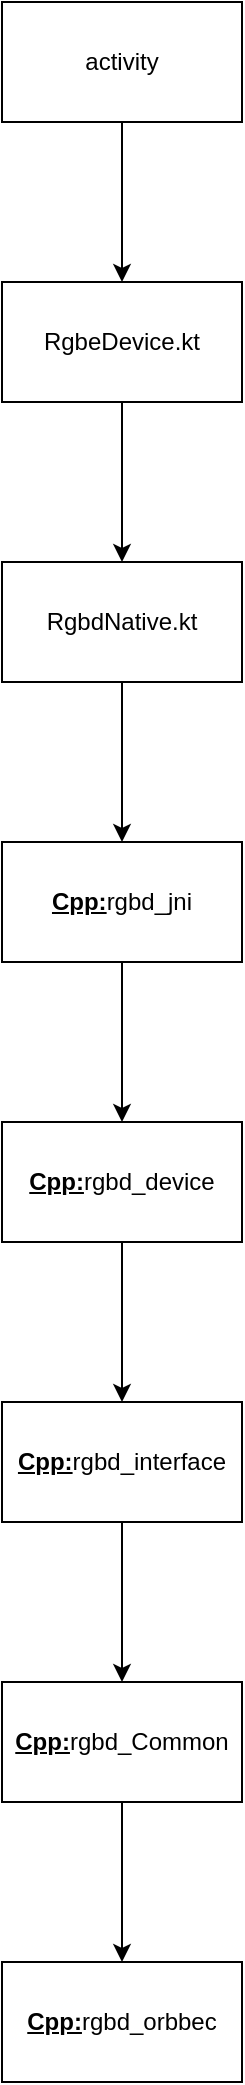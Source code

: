 <mxfile version="24.8.6">
  <diagram name="第 1 页" id="rlJ3KL-tbJ6YbVyFbI_T">
    <mxGraphModel dx="954" dy="606" grid="1" gridSize="10" guides="1" tooltips="1" connect="1" arrows="1" fold="1" page="1" pageScale="1" pageWidth="827" pageHeight="1169" math="0" shadow="0">
      <root>
        <mxCell id="0" />
        <mxCell id="1" parent="0" />
        <mxCell id="VEVg0pth1qYEeRp8iukt-3" value="" style="edgeStyle=orthogonalEdgeStyle;rounded=0;orthogonalLoop=1;jettySize=auto;html=1;" edge="1" parent="1" source="VEVg0pth1qYEeRp8iukt-1" target="VEVg0pth1qYEeRp8iukt-2">
          <mxGeometry relative="1" as="geometry" />
        </mxCell>
        <mxCell id="VEVg0pth1qYEeRp8iukt-1" value="activity" style="rounded=0;whiteSpace=wrap;html=1;" vertex="1" parent="1">
          <mxGeometry x="100" y="140" width="120" height="60" as="geometry" />
        </mxCell>
        <mxCell id="VEVg0pth1qYEeRp8iukt-5" value="" style="edgeStyle=orthogonalEdgeStyle;rounded=0;orthogonalLoop=1;jettySize=auto;html=1;" edge="1" parent="1" source="VEVg0pth1qYEeRp8iukt-2" target="VEVg0pth1qYEeRp8iukt-4">
          <mxGeometry relative="1" as="geometry" />
        </mxCell>
        <mxCell id="VEVg0pth1qYEeRp8iukt-2" value="RgbeDevice.kt" style="rounded=0;whiteSpace=wrap;html=1;" vertex="1" parent="1">
          <mxGeometry x="100" y="280" width="120" height="60" as="geometry" />
        </mxCell>
        <mxCell id="VEVg0pth1qYEeRp8iukt-7" value="" style="edgeStyle=orthogonalEdgeStyle;rounded=0;orthogonalLoop=1;jettySize=auto;html=1;" edge="1" parent="1" source="VEVg0pth1qYEeRp8iukt-4" target="VEVg0pth1qYEeRp8iukt-6">
          <mxGeometry relative="1" as="geometry" />
        </mxCell>
        <mxCell id="VEVg0pth1qYEeRp8iukt-4" value="RgbdNative.kt" style="rounded=0;whiteSpace=wrap;html=1;" vertex="1" parent="1">
          <mxGeometry x="100" y="420" width="120" height="60" as="geometry" />
        </mxCell>
        <mxCell id="VEVg0pth1qYEeRp8iukt-9" value="" style="edgeStyle=orthogonalEdgeStyle;rounded=0;orthogonalLoop=1;jettySize=auto;html=1;" edge="1" parent="1" source="VEVg0pth1qYEeRp8iukt-6" target="VEVg0pth1qYEeRp8iukt-8">
          <mxGeometry relative="1" as="geometry" />
        </mxCell>
        <mxCell id="VEVg0pth1qYEeRp8iukt-6" value="&lt;b&gt;&lt;u&gt;Cpp:&lt;/u&gt;&lt;/b&gt;rgbd_jni" style="rounded=0;whiteSpace=wrap;html=1;" vertex="1" parent="1">
          <mxGeometry x="100" y="560" width="120" height="60" as="geometry" />
        </mxCell>
        <mxCell id="VEVg0pth1qYEeRp8iukt-11" value="" style="edgeStyle=orthogonalEdgeStyle;rounded=0;orthogonalLoop=1;jettySize=auto;html=1;" edge="1" parent="1" source="VEVg0pth1qYEeRp8iukt-8" target="VEVg0pth1qYEeRp8iukt-10">
          <mxGeometry relative="1" as="geometry" />
        </mxCell>
        <mxCell id="VEVg0pth1qYEeRp8iukt-8" value="&lt;b&gt;&lt;u&gt;Cpp:&lt;/u&gt;&lt;/b&gt;rgbd_device" style="rounded=0;whiteSpace=wrap;html=1;" vertex="1" parent="1">
          <mxGeometry x="100" y="700" width="120" height="60" as="geometry" />
        </mxCell>
        <mxCell id="VEVg0pth1qYEeRp8iukt-13" value="" style="edgeStyle=orthogonalEdgeStyle;rounded=0;orthogonalLoop=1;jettySize=auto;html=1;" edge="1" parent="1" source="VEVg0pth1qYEeRp8iukt-10" target="VEVg0pth1qYEeRp8iukt-12">
          <mxGeometry relative="1" as="geometry" />
        </mxCell>
        <mxCell id="VEVg0pth1qYEeRp8iukt-10" value="&lt;b&gt;&lt;u&gt;Cpp:&lt;/u&gt;&lt;/b&gt;rgbd_interface" style="rounded=0;whiteSpace=wrap;html=1;" vertex="1" parent="1">
          <mxGeometry x="100" y="840" width="120" height="60" as="geometry" />
        </mxCell>
        <mxCell id="VEVg0pth1qYEeRp8iukt-15" value="" style="edgeStyle=orthogonalEdgeStyle;rounded=0;orthogonalLoop=1;jettySize=auto;html=1;" edge="1" parent="1" source="VEVg0pth1qYEeRp8iukt-12" target="VEVg0pth1qYEeRp8iukt-14">
          <mxGeometry relative="1" as="geometry" />
        </mxCell>
        <mxCell id="VEVg0pth1qYEeRp8iukt-12" value="&lt;b&gt;&lt;u&gt;Cpp:&lt;/u&gt;&lt;/b&gt;rgbd_Common" style="rounded=0;whiteSpace=wrap;html=1;" vertex="1" parent="1">
          <mxGeometry x="100" y="980" width="120" height="60" as="geometry" />
        </mxCell>
        <mxCell id="VEVg0pth1qYEeRp8iukt-14" value="&lt;b&gt;&lt;u&gt;Cpp:&lt;/u&gt;&lt;/b&gt;rgbd_orbbec" style="rounded=0;whiteSpace=wrap;html=1;" vertex="1" parent="1">
          <mxGeometry x="100" y="1120" width="120" height="60" as="geometry" />
        </mxCell>
      </root>
    </mxGraphModel>
  </diagram>
</mxfile>
